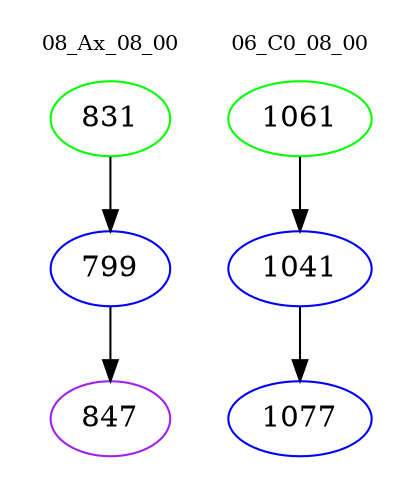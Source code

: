 digraph{
subgraph cluster_0 {
color = white
label = "08_Ax_08_00";
fontsize=10;
T0_831 [label="831", color="green"]
T0_831 -> T0_799 [color="black"]
T0_799 [label="799", color="blue"]
T0_799 -> T0_847 [color="black"]
T0_847 [label="847", color="purple"]
}
subgraph cluster_1 {
color = white
label = "06_C0_08_00";
fontsize=10;
T1_1061 [label="1061", color="green"]
T1_1061 -> T1_1041 [color="black"]
T1_1041 [label="1041", color="blue"]
T1_1041 -> T1_1077 [color="black"]
T1_1077 [label="1077", color="blue"]
}
}
